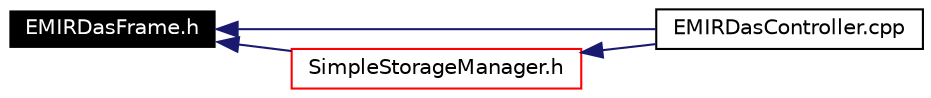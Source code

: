 digraph G
{
  edge [fontname="Helvetica",fontsize=10,labelfontname="Helvetica",labelfontsize=10];
  node [fontname="Helvetica",fontsize=10,shape=record];
  rankdir=LR;
  Node1 [label="EMIRDasFrame.h",height=0.2,width=0.4,color="white", fillcolor="black", style="filled" fontcolor="white"];
  Node1 -> Node2 [dir=back,color="midnightblue",fontsize=10,style="solid",fontname="Helvetica"];
  Node2 [label="EMIRDasController.cpp",height=0.2,width=0.4,color="black", fillcolor="white", style="filled",URL="$EMIRDasController_8cpp.html"];
  Node1 -> Node3 [dir=back,color="midnightblue",fontsize=10,style="solid",fontname="Helvetica"];
  Node3 [label="SimpleStorageManager.h",height=0.2,width=0.4,color="red", fillcolor="white", style="filled",URL="$SimpleStorageManager_8h.html"];
  Node3 -> Node2 [dir=back,color="midnightblue",fontsize=10,style="solid",fontname="Helvetica"];
}
